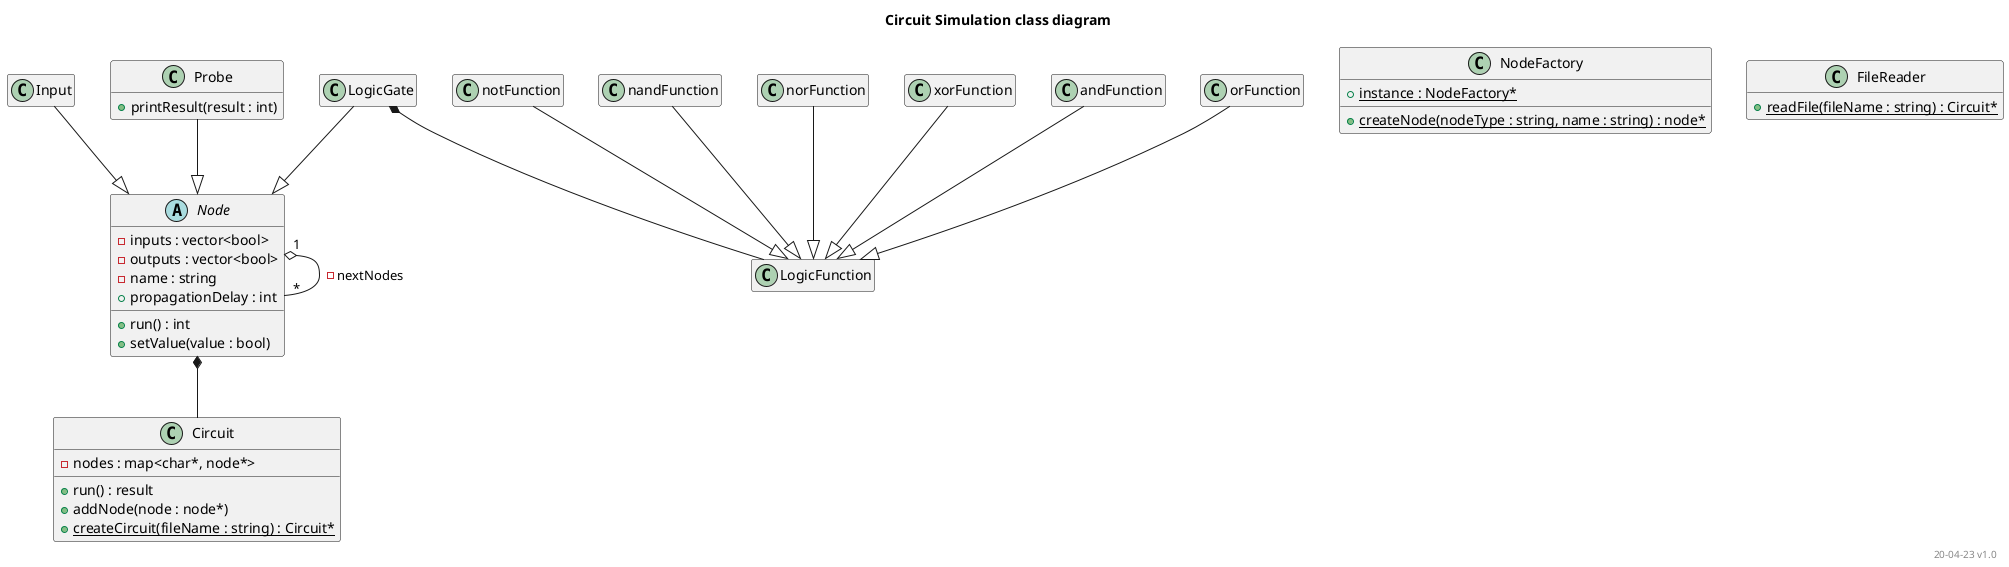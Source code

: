 @startuml classDiagram

title Circuit Simulation class diagram
right footer "20-04-23 v1.0"

hide empty members

class logicGate as "LogicGate" {
}

abstract class node as "Node" {
    - inputs : vector<bool>
    - outputs : vector<bool>
    - name : string
    + propagationDelay : int
    + run() : int 
    + setValue(value : bool)
}

class logicFunction as "LogicFunction" {

}

class circuit as "Circuit" {
    'store nodes by name as identifier'
    - nodes : map<char*, node*>

    + run() : result
    + addNode(node : node*)
    + {static} createCircuit(fileName : string) : Circuit*
}

class input as "Input" {
}
class probe as "Probe" {
    + printResult(result : int)
}

class nodeFactory as "NodeFactory" {
    + {static} instance : NodeFactory*
    + {static} createNode(nodeType : string, name : string) : node*
}

class fileReader as "FileReader" {
    + {static} readFile(fileName : string) : Circuit*
}

node *-- circuit
node "1" o-- "*" node : - nextNodes

input --|> node
probe --|> node
logicGate --|> node

logicGate *-- logicFunction

andFunction --|> logicFunction
orFunction --|> logicFunction
notFunction --|> logicFunction
nandFunction --|> logicFunction
norFunction --|> logicFunction
xorFunction --|> logicFunction

@enduml